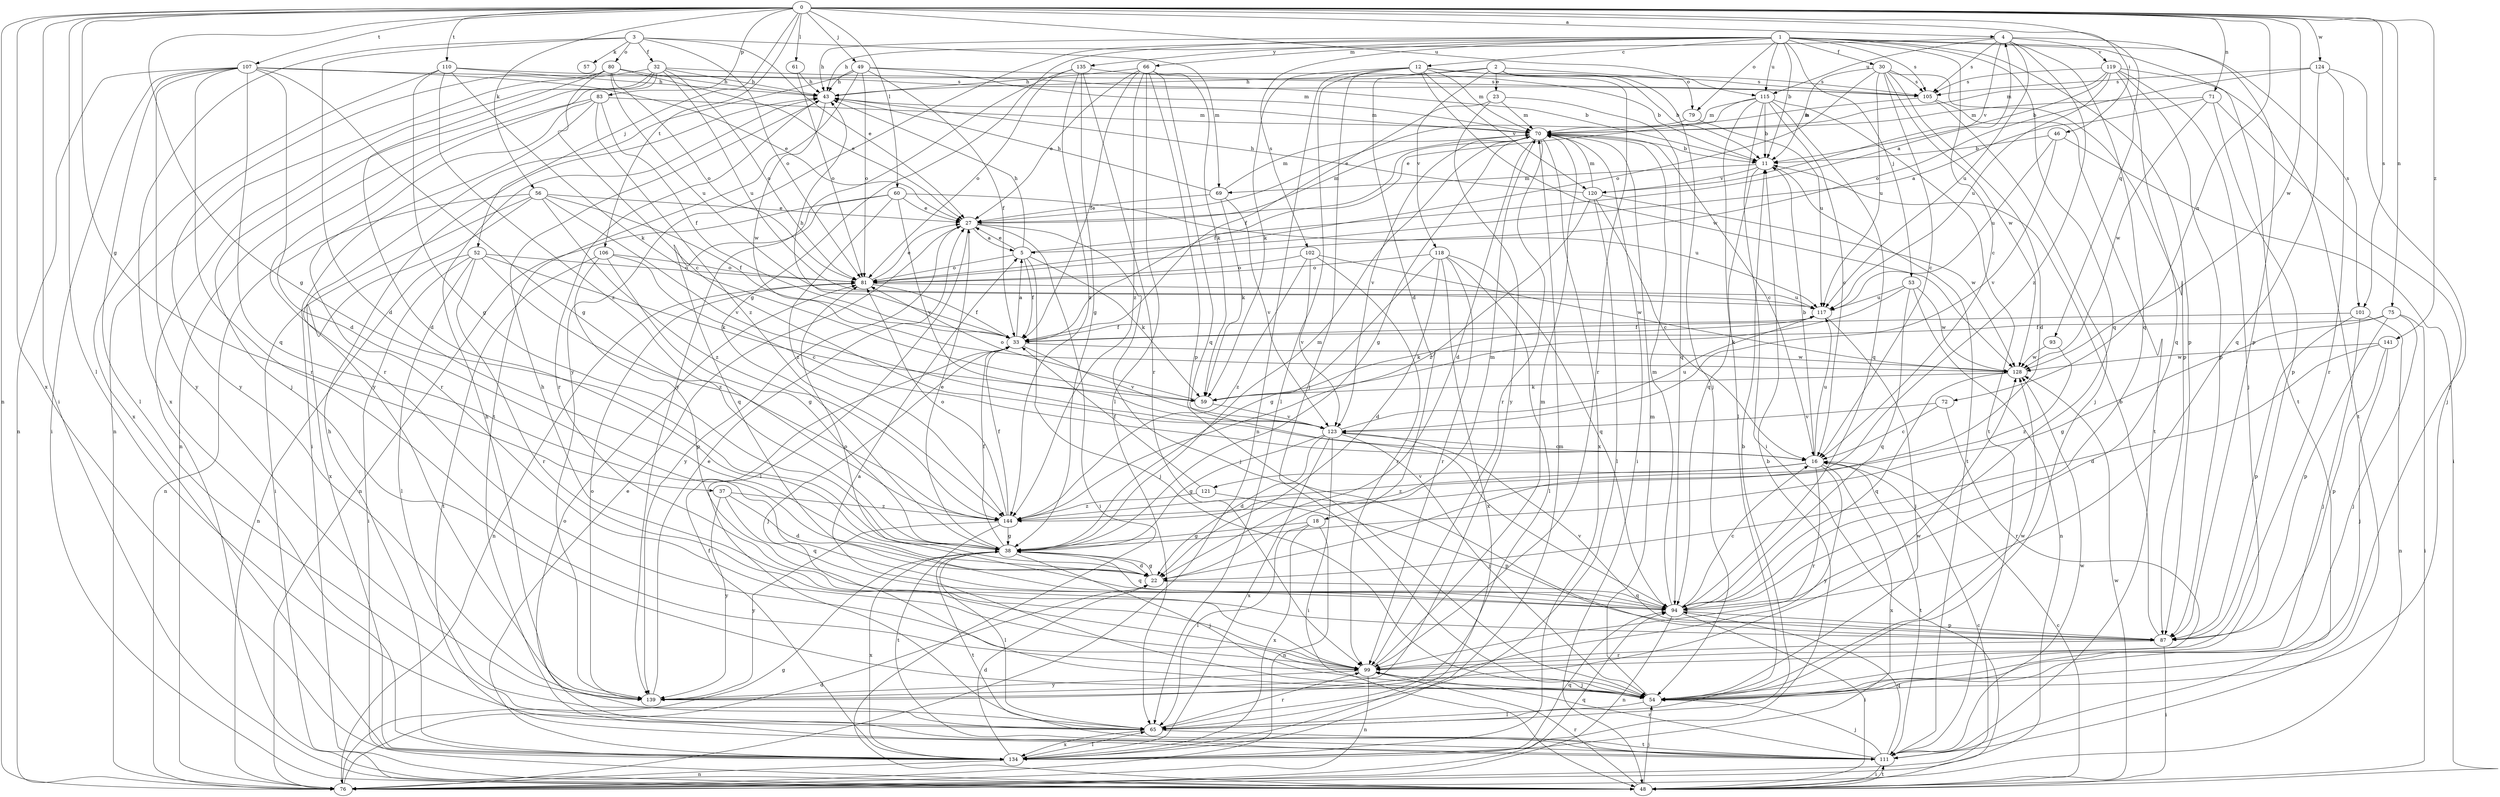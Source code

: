 strict digraph  {
0;
1;
2;
3;
4;
5;
11;
12;
16;
18;
22;
23;
27;
30;
32;
33;
37;
38;
43;
46;
48;
49;
52;
53;
54;
56;
57;
59;
60;
61;
65;
66;
69;
70;
71;
72;
75;
76;
79;
80;
81;
83;
87;
93;
94;
99;
101;
102;
105;
106;
107;
110;
111;
115;
117;
118;
119;
120;
121;
123;
124;
128;
134;
135;
139;
141;
144;
0 -> 4  [label=a];
0 -> 37  [label=g];
0 -> 38  [label=g];
0 -> 46  [label=i];
0 -> 48  [label=i];
0 -> 49  [label=j];
0 -> 52  [label=j];
0 -> 56  [label=k];
0 -> 60  [label=l];
0 -> 61  [label=l];
0 -> 65  [label=l];
0 -> 71  [label=n];
0 -> 72  [label=n];
0 -> 75  [label=n];
0 -> 76  [label=n];
0 -> 83  [label=p];
0 -> 93  [label=q];
0 -> 101  [label=s];
0 -> 106  [label=t];
0 -> 107  [label=t];
0 -> 110  [label=t];
0 -> 115  [label=u];
0 -> 124  [label=w];
0 -> 128  [label=w];
0 -> 134  [label=x];
0 -> 141  [label=z];
1 -> 11  [label=b];
1 -> 12  [label=c];
1 -> 16  [label=c];
1 -> 30  [label=f];
1 -> 38  [label=g];
1 -> 43  [label=h];
1 -> 53  [label=j];
1 -> 66  [label=m];
1 -> 79  [label=o];
1 -> 87  [label=p];
1 -> 94  [label=q];
1 -> 101  [label=s];
1 -> 102  [label=s];
1 -> 105  [label=s];
1 -> 111  [label=t];
1 -> 115  [label=u];
1 -> 135  [label=y];
1 -> 139  [label=y];
2 -> 18  [label=d];
2 -> 23  [label=e];
2 -> 43  [label=h];
2 -> 54  [label=j];
2 -> 79  [label=o];
2 -> 99  [label=r];
2 -> 118  [label=v];
3 -> 22  [label=d];
3 -> 27  [label=e];
3 -> 32  [label=f];
3 -> 57  [label=k];
3 -> 69  [label=m];
3 -> 80  [label=o];
3 -> 81  [label=o];
3 -> 134  [label=x];
4 -> 43  [label=h];
4 -> 87  [label=p];
4 -> 94  [label=q];
4 -> 105  [label=s];
4 -> 115  [label=u];
4 -> 117  [label=u];
4 -> 119  [label=v];
4 -> 120  [label=v];
4 -> 144  [label=z];
5 -> 4  [label=a];
5 -> 27  [label=e];
5 -> 33  [label=f];
5 -> 43  [label=h];
5 -> 54  [label=j];
5 -> 59  [label=k];
5 -> 81  [label=o];
11 -> 69  [label=m];
11 -> 94  [label=q];
11 -> 111  [label=t];
11 -> 120  [label=v];
12 -> 11  [label=b];
12 -> 54  [label=j];
12 -> 59  [label=k];
12 -> 65  [label=l];
12 -> 70  [label=m];
12 -> 76  [label=n];
12 -> 105  [label=s];
12 -> 120  [label=v];
12 -> 128  [label=w];
16 -> 11  [label=b];
16 -> 99  [label=r];
16 -> 111  [label=t];
16 -> 117  [label=u];
16 -> 121  [label=v];
16 -> 134  [label=x];
16 -> 139  [label=y];
16 -> 144  [label=z];
18 -> 38  [label=g];
18 -> 65  [label=l];
18 -> 76  [label=n];
18 -> 134  [label=x];
22 -> 38  [label=g];
22 -> 70  [label=m];
22 -> 94  [label=q];
23 -> 33  [label=f];
23 -> 70  [label=m];
23 -> 94  [label=q];
23 -> 139  [label=y];
27 -> 5  [label=a];
27 -> 48  [label=i];
27 -> 54  [label=j];
27 -> 65  [label=l];
27 -> 70  [label=m];
27 -> 139  [label=y];
30 -> 11  [label=b];
30 -> 16  [label=c];
30 -> 22  [label=d];
30 -> 81  [label=o];
30 -> 87  [label=p];
30 -> 105  [label=s];
30 -> 117  [label=u];
30 -> 128  [label=w];
32 -> 11  [label=b];
32 -> 43  [label=h];
32 -> 48  [label=i];
32 -> 54  [label=j];
32 -> 76  [label=n];
32 -> 81  [label=o];
32 -> 99  [label=r];
32 -> 117  [label=u];
33 -> 5  [label=a];
33 -> 43  [label=h];
33 -> 54  [label=j];
33 -> 123  [label=v];
33 -> 128  [label=w];
37 -> 22  [label=d];
37 -> 94  [label=q];
37 -> 139  [label=y];
37 -> 144  [label=z];
38 -> 22  [label=d];
38 -> 27  [label=e];
38 -> 33  [label=f];
38 -> 54  [label=j];
38 -> 65  [label=l];
38 -> 70  [label=m];
38 -> 94  [label=q];
38 -> 111  [label=t];
38 -> 134  [label=x];
43 -> 70  [label=m];
43 -> 99  [label=r];
43 -> 128  [label=w];
46 -> 11  [label=b];
46 -> 48  [label=i];
46 -> 117  [label=u];
46 -> 123  [label=v];
48 -> 16  [label=c];
48 -> 54  [label=j];
48 -> 99  [label=r];
48 -> 111  [label=t];
48 -> 128  [label=w];
49 -> 11  [label=b];
49 -> 33  [label=f];
49 -> 43  [label=h];
49 -> 70  [label=m];
49 -> 81  [label=o];
49 -> 111  [label=t];
49 -> 139  [label=y];
52 -> 48  [label=i];
52 -> 59  [label=k];
52 -> 65  [label=l];
52 -> 76  [label=n];
52 -> 81  [label=o];
52 -> 99  [label=r];
52 -> 144  [label=z];
53 -> 59  [label=k];
53 -> 76  [label=n];
53 -> 94  [label=q];
53 -> 117  [label=u];
53 -> 128  [label=w];
54 -> 5  [label=a];
54 -> 65  [label=l];
54 -> 70  [label=m];
54 -> 128  [label=w];
56 -> 27  [label=e];
56 -> 33  [label=f];
56 -> 48  [label=i];
56 -> 76  [label=n];
56 -> 123  [label=v];
56 -> 134  [label=x];
56 -> 144  [label=z];
59 -> 81  [label=o];
59 -> 123  [label=v];
60 -> 27  [label=e];
60 -> 76  [label=n];
60 -> 94  [label=q];
60 -> 117  [label=u];
60 -> 123  [label=v];
60 -> 144  [label=z];
61 -> 43  [label=h];
61 -> 81  [label=o];
65 -> 11  [label=b];
65 -> 43  [label=h];
65 -> 99  [label=r];
65 -> 111  [label=t];
65 -> 134  [label=x];
66 -> 27  [label=e];
66 -> 33  [label=f];
66 -> 43  [label=h];
66 -> 59  [label=k];
66 -> 65  [label=l];
66 -> 87  [label=p];
66 -> 94  [label=q];
66 -> 144  [label=z];
69 -> 27  [label=e];
69 -> 43  [label=h];
69 -> 59  [label=k];
69 -> 70  [label=m];
69 -> 123  [label=v];
70 -> 11  [label=b];
70 -> 16  [label=c];
70 -> 22  [label=d];
70 -> 33  [label=f];
70 -> 38  [label=g];
70 -> 48  [label=i];
70 -> 99  [label=r];
70 -> 123  [label=v];
70 -> 134  [label=x];
71 -> 5  [label=a];
71 -> 54  [label=j];
71 -> 70  [label=m];
71 -> 87  [label=p];
71 -> 128  [label=w];
72 -> 16  [label=c];
72 -> 99  [label=r];
72 -> 123  [label=v];
75 -> 33  [label=f];
75 -> 38  [label=g];
75 -> 48  [label=i];
75 -> 54  [label=j];
75 -> 87  [label=p];
76 -> 16  [label=c];
76 -> 22  [label=d];
76 -> 38  [label=g];
76 -> 94  [label=q];
79 -> 27  [label=e];
79 -> 117  [label=u];
80 -> 16  [label=c];
80 -> 22  [label=d];
80 -> 27  [label=e];
80 -> 43  [label=h];
80 -> 81  [label=o];
80 -> 117  [label=u];
80 -> 139  [label=y];
81 -> 27  [label=e];
81 -> 33  [label=f];
81 -> 76  [label=n];
81 -> 117  [label=u];
83 -> 33  [label=f];
83 -> 48  [label=i];
83 -> 70  [label=m];
83 -> 76  [label=n];
83 -> 99  [label=r];
83 -> 144  [label=z];
87 -> 11  [label=b];
87 -> 48  [label=i];
87 -> 99  [label=r];
87 -> 123  [label=v];
93 -> 128  [label=w];
93 -> 144  [label=z];
94 -> 16  [label=c];
94 -> 48  [label=i];
94 -> 70  [label=m];
94 -> 76  [label=n];
94 -> 81  [label=o];
94 -> 87  [label=p];
99 -> 43  [label=h];
99 -> 54  [label=j];
99 -> 70  [label=m];
99 -> 76  [label=n];
99 -> 139  [label=y];
101 -> 33  [label=f];
101 -> 54  [label=j];
101 -> 76  [label=n];
101 -> 87  [label=p];
102 -> 81  [label=o];
102 -> 99  [label=r];
102 -> 123  [label=v];
102 -> 128  [label=w];
102 -> 144  [label=z];
105 -> 54  [label=j];
105 -> 70  [label=m];
105 -> 111  [label=t];
106 -> 16  [label=c];
106 -> 38  [label=g];
106 -> 81  [label=o];
106 -> 87  [label=p];
106 -> 111  [label=t];
107 -> 22  [label=d];
107 -> 27  [label=e];
107 -> 38  [label=g];
107 -> 48  [label=i];
107 -> 65  [label=l];
107 -> 76  [label=n];
107 -> 94  [label=q];
107 -> 99  [label=r];
107 -> 105  [label=s];
107 -> 139  [label=y];
110 -> 38  [label=g];
110 -> 43  [label=h];
110 -> 59  [label=k];
110 -> 105  [label=s];
110 -> 134  [label=x];
110 -> 144  [label=z];
111 -> 48  [label=i];
111 -> 54  [label=j];
111 -> 81  [label=o];
111 -> 94  [label=q];
111 -> 99  [label=r];
111 -> 128  [label=w];
115 -> 11  [label=b];
115 -> 16  [label=c];
115 -> 27  [label=e];
115 -> 48  [label=i];
115 -> 65  [label=l];
115 -> 70  [label=m];
115 -> 94  [label=q];
115 -> 111  [label=t];
117 -> 33  [label=f];
117 -> 54  [label=j];
117 -> 59  [label=k];
118 -> 22  [label=d];
118 -> 38  [label=g];
118 -> 65  [label=l];
118 -> 81  [label=o];
118 -> 94  [label=q];
118 -> 99  [label=r];
118 -> 134  [label=x];
119 -> 11  [label=b];
119 -> 54  [label=j];
119 -> 70  [label=m];
119 -> 87  [label=p];
119 -> 94  [label=q];
119 -> 105  [label=s];
119 -> 111  [label=t];
119 -> 117  [label=u];
120 -> 16  [label=c];
120 -> 43  [label=h];
120 -> 65  [label=l];
120 -> 70  [label=m];
120 -> 128  [label=w];
120 -> 144  [label=z];
121 -> 33  [label=f];
121 -> 87  [label=p];
121 -> 144  [label=z];
123 -> 16  [label=c];
123 -> 22  [label=d];
123 -> 38  [label=g];
123 -> 48  [label=i];
123 -> 54  [label=j];
123 -> 117  [label=u];
123 -> 134  [label=x];
124 -> 54  [label=j];
124 -> 81  [label=o];
124 -> 94  [label=q];
124 -> 99  [label=r];
124 -> 105  [label=s];
128 -> 59  [label=k];
128 -> 94  [label=q];
134 -> 11  [label=b];
134 -> 22  [label=d];
134 -> 27  [label=e];
134 -> 33  [label=f];
134 -> 43  [label=h];
134 -> 65  [label=l];
134 -> 70  [label=m];
134 -> 76  [label=n];
134 -> 94  [label=q];
135 -> 38  [label=g];
135 -> 81  [label=o];
135 -> 99  [label=r];
135 -> 105  [label=s];
135 -> 139  [label=y];
135 -> 144  [label=z];
139 -> 27  [label=e];
139 -> 81  [label=o];
139 -> 128  [label=w];
141 -> 22  [label=d];
141 -> 54  [label=j];
141 -> 87  [label=p];
141 -> 128  [label=w];
144 -> 33  [label=f];
144 -> 38  [label=g];
144 -> 81  [label=o];
144 -> 111  [label=t];
144 -> 139  [label=y];
}
